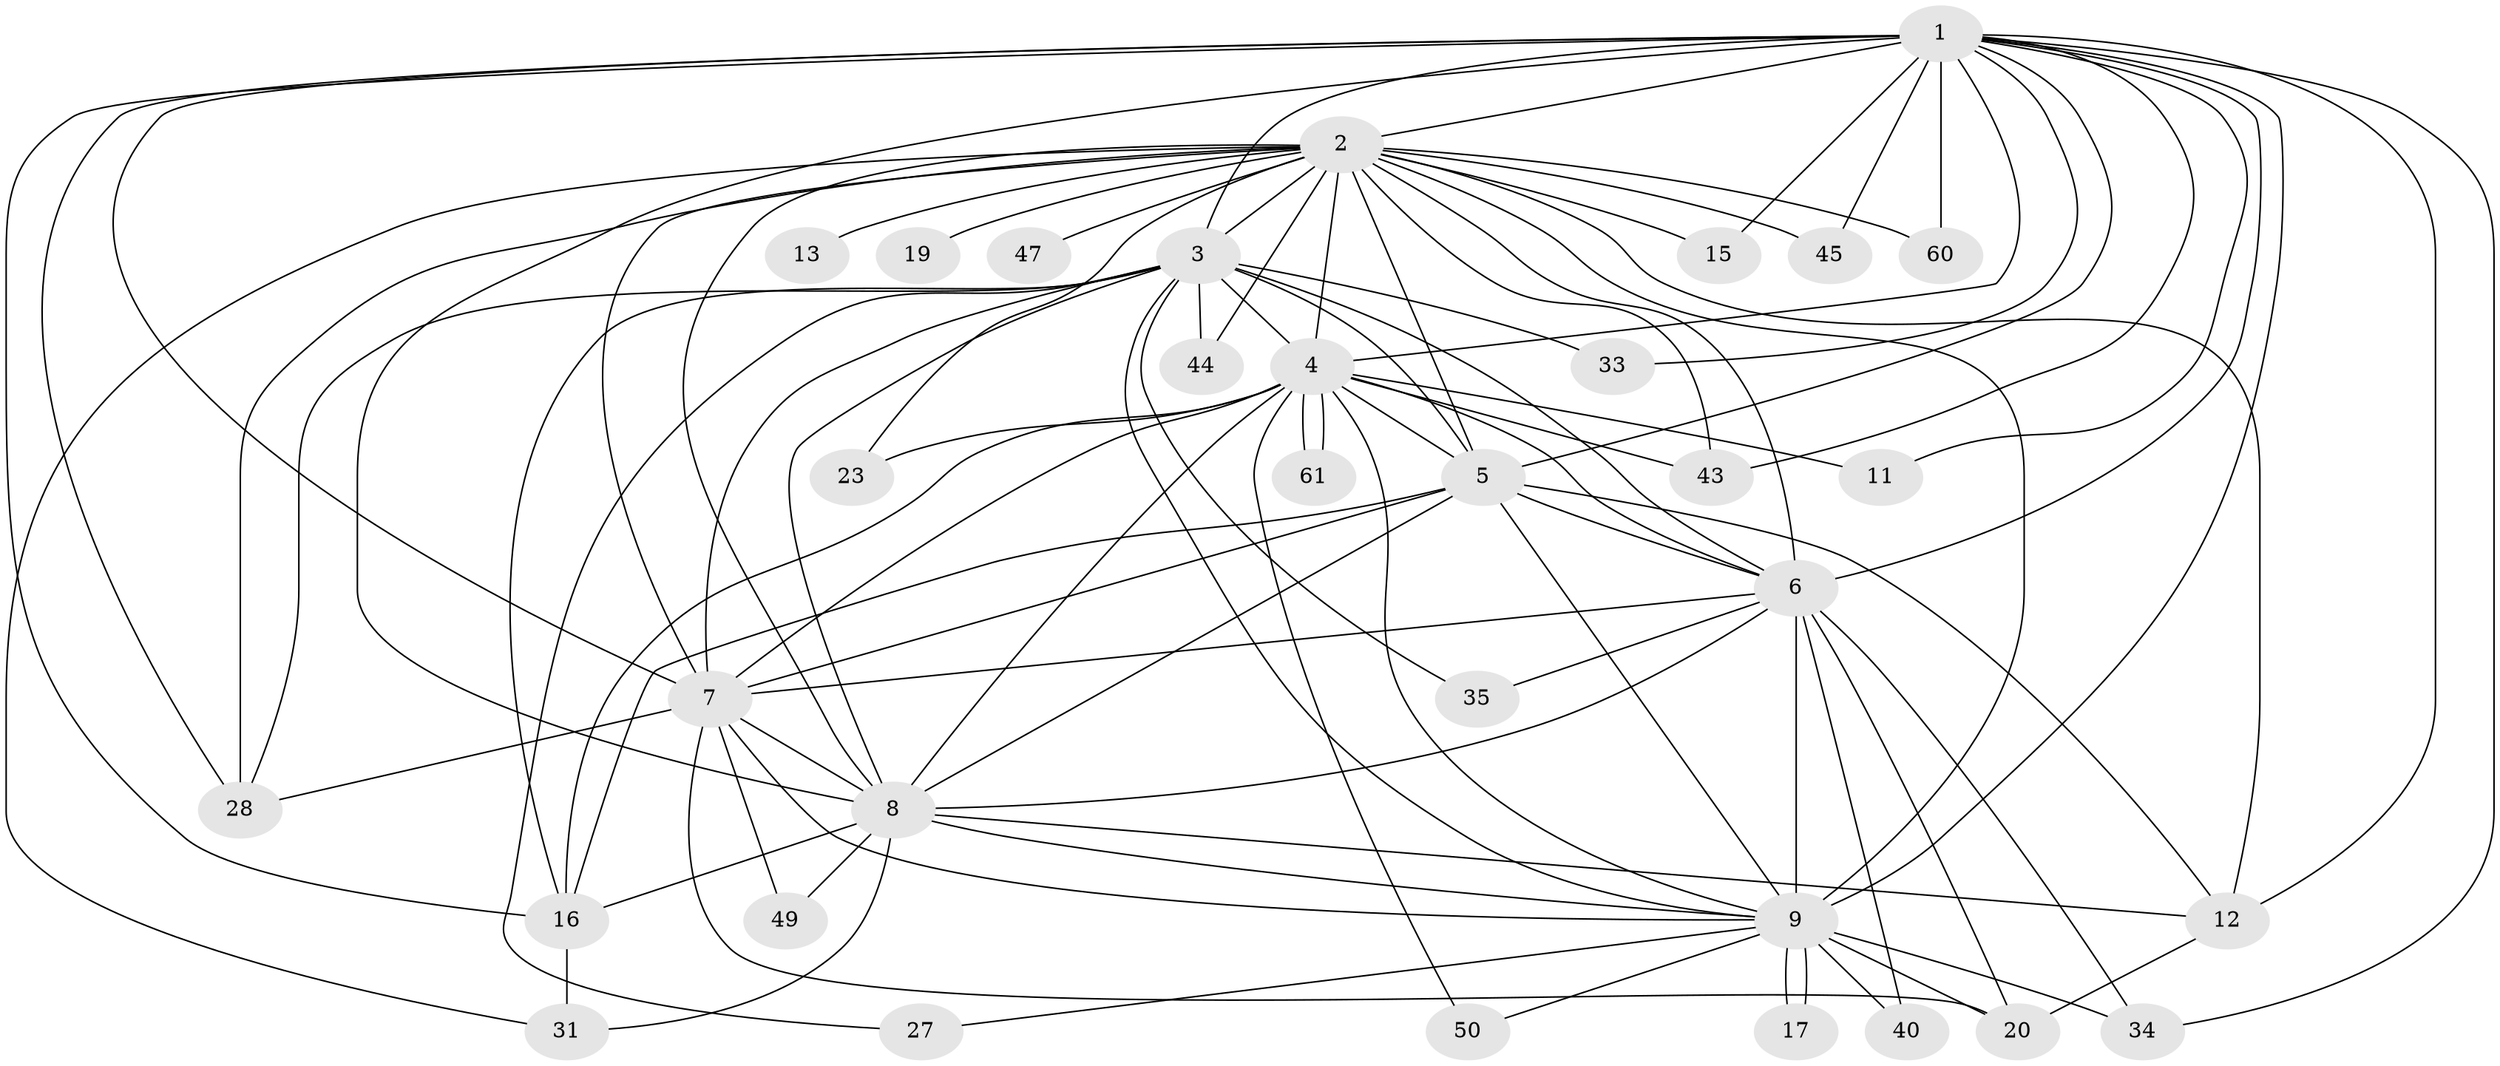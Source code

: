 // original degree distribution, {25: 0.014925373134328358, 17: 0.014925373134328358, 15: 0.029850746268656716, 19: 0.029850746268656716, 13: 0.014925373134328358, 14: 0.029850746268656716, 28: 0.014925373134328358, 2: 0.5970149253731343, 4: 0.07462686567164178, 6: 0.014925373134328358, 3: 0.16417910447761194}
// Generated by graph-tools (version 1.1) at 2025/13/03/09/25 04:13:44]
// undirected, 33 vertices, 93 edges
graph export_dot {
graph [start="1"]
  node [color=gray90,style=filled];
  1 [super="+30"];
  2 [super="+10+22"];
  3;
  4;
  5 [super="+14+18"];
  6 [super="+24+26+58"];
  7;
  8 [super="+64+42"];
  9 [super="+25"];
  11;
  12 [super="+53+37"];
  13;
  15;
  16 [super="+67"];
  17;
  19;
  20 [super="+48"];
  23;
  27;
  28 [super="+55+32"];
  31;
  33;
  34 [super="+38"];
  35;
  40;
  43 [super="+66"];
  44;
  45;
  47;
  49;
  50;
  60;
  61;
  1 -- 2 [weight=5];
  1 -- 3;
  1 -- 4 [weight=2];
  1 -- 5;
  1 -- 6;
  1 -- 7;
  1 -- 8;
  1 -- 9 [weight=3];
  1 -- 11;
  1 -- 15;
  1 -- 16;
  1 -- 33;
  1 -- 43;
  1 -- 45;
  1 -- 60;
  1 -- 28;
  1 -- 12;
  1 -- 34;
  2 -- 3 [weight=2];
  2 -- 4 [weight=4];
  2 -- 5 [weight=4];
  2 -- 6 [weight=4];
  2 -- 7 [weight=3];
  2 -- 8 [weight=3];
  2 -- 9 [weight=3];
  2 -- 13 [weight=2];
  2 -- 19 [weight=2];
  2 -- 23;
  2 -- 28 [weight=2];
  2 -- 60;
  2 -- 12;
  2 -- 15;
  2 -- 31;
  2 -- 43;
  2 -- 44;
  2 -- 45;
  2 -- 47;
  3 -- 4;
  3 -- 5;
  3 -- 6;
  3 -- 7;
  3 -- 8;
  3 -- 9;
  3 -- 16;
  3 -- 27;
  3 -- 33;
  3 -- 35;
  3 -- 44;
  3 -- 28;
  4 -- 5;
  4 -- 6;
  4 -- 7;
  4 -- 8;
  4 -- 9;
  4 -- 11;
  4 -- 23;
  4 -- 43;
  4 -- 50;
  4 -- 61;
  4 -- 61;
  4 -- 16;
  5 -- 6;
  5 -- 7;
  5 -- 8;
  5 -- 9;
  5 -- 12;
  5 -- 16;
  6 -- 7 [weight=2];
  6 -- 8;
  6 -- 9 [weight=2];
  6 -- 35;
  6 -- 40;
  6 -- 34;
  6 -- 20;
  7 -- 8;
  7 -- 9;
  7 -- 20;
  7 -- 49;
  7 -- 28;
  8 -- 9;
  8 -- 49;
  8 -- 12;
  8 -- 16;
  8 -- 31;
  9 -- 17;
  9 -- 17;
  9 -- 20;
  9 -- 27;
  9 -- 34;
  9 -- 40;
  9 -- 50;
  12 -- 20;
  16 -- 31;
}
